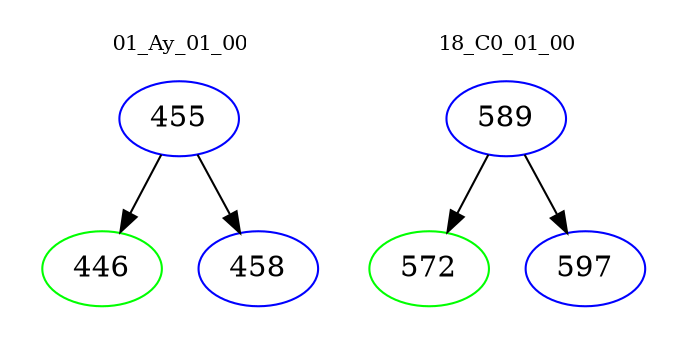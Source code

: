 digraph{
subgraph cluster_0 {
color = white
label = "01_Ay_01_00";
fontsize=10;
T0_455 [label="455", color="blue"]
T0_455 -> T0_446 [color="black"]
T0_446 [label="446", color="green"]
T0_455 -> T0_458 [color="black"]
T0_458 [label="458", color="blue"]
}
subgraph cluster_1 {
color = white
label = "18_C0_01_00";
fontsize=10;
T1_589 [label="589", color="blue"]
T1_589 -> T1_572 [color="black"]
T1_572 [label="572", color="green"]
T1_589 -> T1_597 [color="black"]
T1_597 [label="597", color="blue"]
}
}
